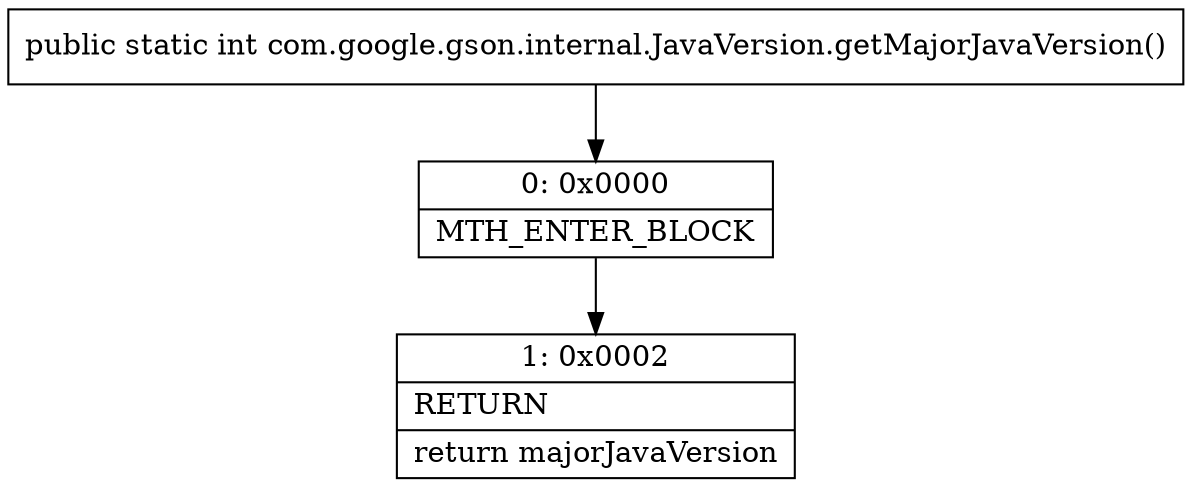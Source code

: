 digraph "CFG forcom.google.gson.internal.JavaVersion.getMajorJavaVersion()I" {
Node_0 [shape=record,label="{0\:\ 0x0000|MTH_ENTER_BLOCK\l}"];
Node_1 [shape=record,label="{1\:\ 0x0002|RETURN\l|return majorJavaVersion\l}"];
MethodNode[shape=record,label="{public static int com.google.gson.internal.JavaVersion.getMajorJavaVersion() }"];
MethodNode -> Node_0;
Node_0 -> Node_1;
}

